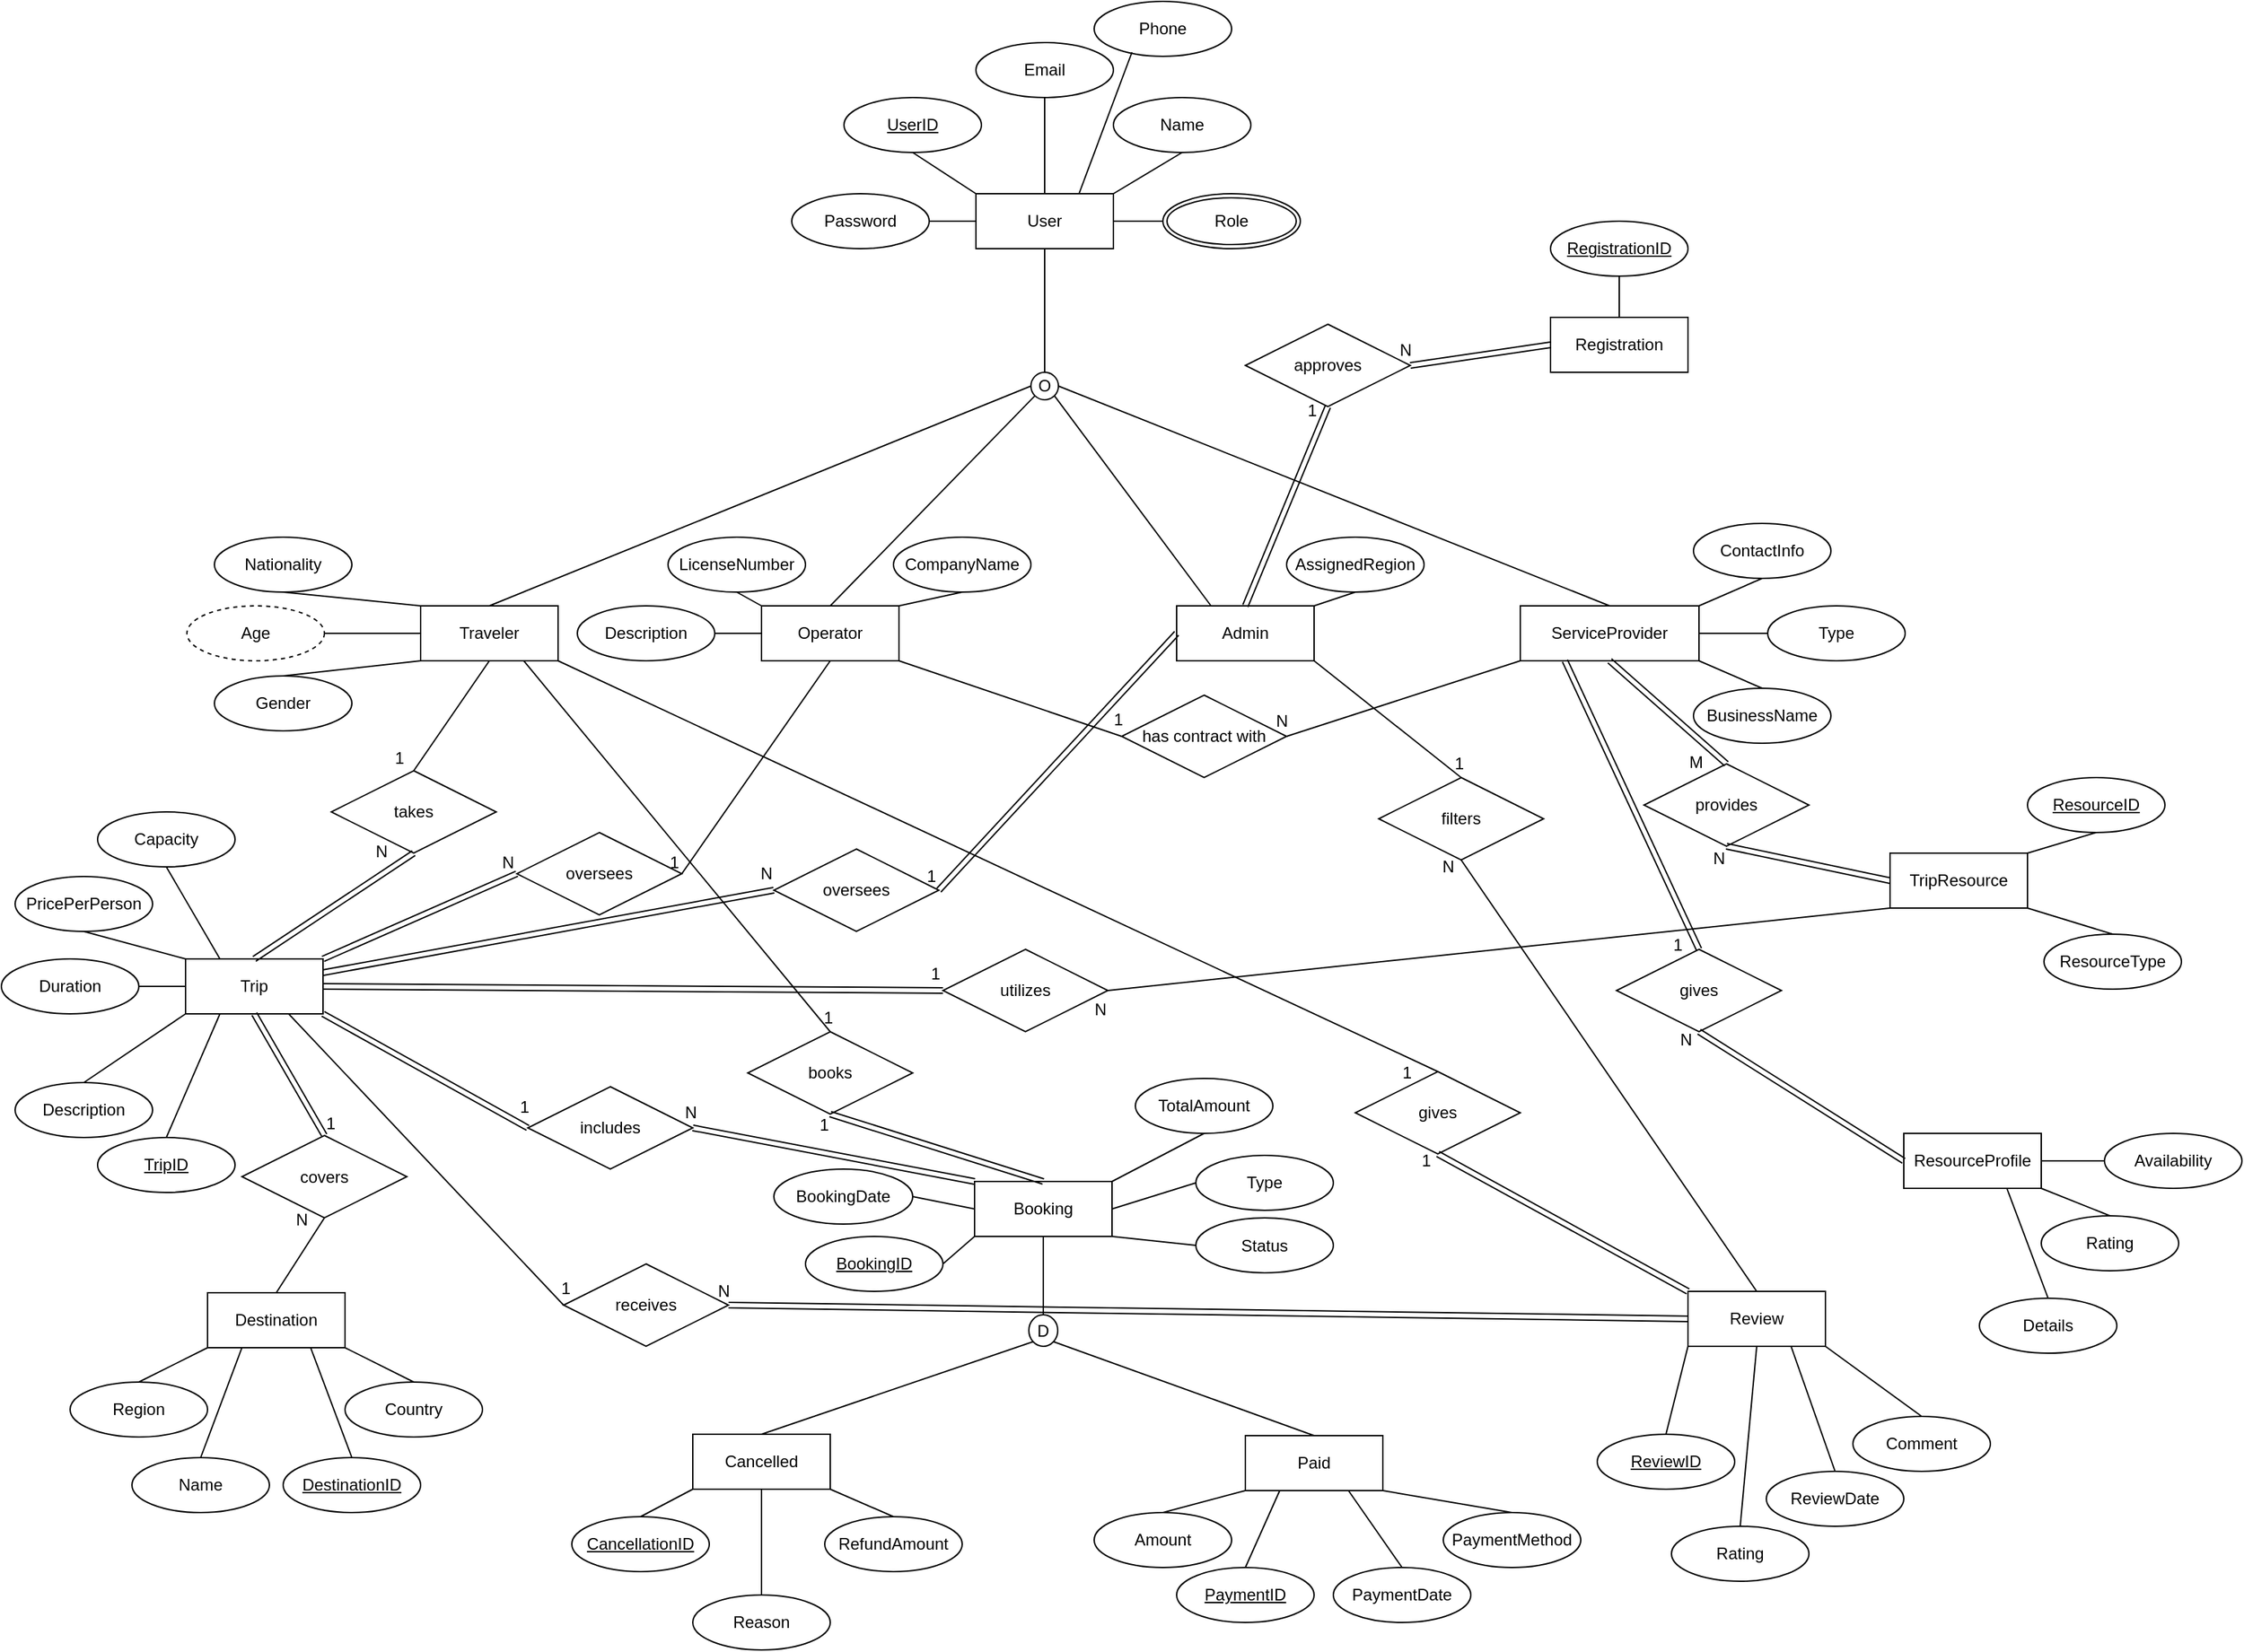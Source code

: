 <mxfile version="26.2.14">
  <diagram name="Page-1" id="PRJzh4tpTMb9JkEempDs">
    <mxGraphModel dx="2130" dy="1929" grid="1" gridSize="10" guides="1" tooltips="1" connect="1" arrows="1" fold="1" page="1" pageScale="1" pageWidth="827" pageHeight="1169" math="0" shadow="0">
      <root>
        <mxCell id="0" />
        <mxCell id="1" parent="0" />
        <mxCell id="48mbSu4fNR1BJDRWVZsh-1" value="User" style="whiteSpace=wrap;html=1;align=center;" parent="1" vertex="1">
          <mxGeometry x="414" y="-630" width="100" height="40" as="geometry" />
        </mxCell>
        <mxCell id="48mbSu4fNR1BJDRWVZsh-2" value="UserID" style="ellipse;whiteSpace=wrap;html=1;align=center;fontStyle=4;" parent="1" vertex="1">
          <mxGeometry x="318" y="-700" width="100" height="40" as="geometry" />
        </mxCell>
        <mxCell id="48mbSu4fNR1BJDRWVZsh-3" value="" style="endArrow=none;html=1;rounded=0;exitX=0;exitY=0;exitDx=0;exitDy=0;entryX=0.5;entryY=1;entryDx=0;entryDy=0;" parent="1" source="48mbSu4fNR1BJDRWVZsh-1" target="48mbSu4fNR1BJDRWVZsh-2" edge="1">
          <mxGeometry width="50" height="50" relative="1" as="geometry">
            <mxPoint x="464" y="-640" as="sourcePoint" />
            <mxPoint x="374" y="-660" as="targetPoint" />
          </mxGeometry>
        </mxCell>
        <mxCell id="48mbSu4fNR1BJDRWVZsh-4" value="Name" style="ellipse;whiteSpace=wrap;html=1;align=center;" parent="1" vertex="1">
          <mxGeometry x="514" y="-700" width="100" height="40" as="geometry" />
        </mxCell>
        <mxCell id="48mbSu4fNR1BJDRWVZsh-6" value="Password" style="ellipse;whiteSpace=wrap;html=1;align=center;" parent="1" vertex="1">
          <mxGeometry x="280" y="-630" width="100" height="40" as="geometry" />
        </mxCell>
        <mxCell id="48mbSu4fNR1BJDRWVZsh-7" value="Email" style="ellipse;whiteSpace=wrap;html=1;align=center;" parent="1" vertex="1">
          <mxGeometry x="414" y="-740" width="100" height="40" as="geometry" />
        </mxCell>
        <mxCell id="48mbSu4fNR1BJDRWVZsh-8" value="" style="endArrow=none;html=1;rounded=0;entryX=0;entryY=0.5;entryDx=0;entryDy=0;exitX=1;exitY=0.5;exitDx=0;exitDy=0;" parent="1" source="48mbSu4fNR1BJDRWVZsh-6" target="48mbSu4fNR1BJDRWVZsh-1" edge="1">
          <mxGeometry width="50" height="50" relative="1" as="geometry">
            <mxPoint x="478" y="-490" as="sourcePoint" />
            <mxPoint x="528" y="-540" as="targetPoint" />
          </mxGeometry>
        </mxCell>
        <mxCell id="48mbSu4fNR1BJDRWVZsh-9" value="" style="endArrow=none;html=1;rounded=0;entryX=1;entryY=0;entryDx=0;entryDy=0;exitX=0.5;exitY=1;exitDx=0;exitDy=0;" parent="1" source="48mbSu4fNR1BJDRWVZsh-4" target="48mbSu4fNR1BJDRWVZsh-1" edge="1">
          <mxGeometry width="50" height="50" relative="1" as="geometry">
            <mxPoint x="488" y="-510" as="sourcePoint" />
            <mxPoint x="538" y="-560" as="targetPoint" />
          </mxGeometry>
        </mxCell>
        <mxCell id="48mbSu4fNR1BJDRWVZsh-10" value="" style="endArrow=none;html=1;rounded=0;entryX=0.5;entryY=1;entryDx=0;entryDy=0;exitX=0.5;exitY=0;exitDx=0;exitDy=0;" parent="1" source="48mbSu4fNR1BJDRWVZsh-1" target="48mbSu4fNR1BJDRWVZsh-7" edge="1">
          <mxGeometry width="50" height="50" relative="1" as="geometry">
            <mxPoint x="438" y="-650" as="sourcePoint" />
            <mxPoint x="488" y="-700" as="targetPoint" />
          </mxGeometry>
        </mxCell>
        <mxCell id="48mbSu4fNR1BJDRWVZsh-11" value="Role" style="ellipse;shape=doubleEllipse;margin=3;whiteSpace=wrap;html=1;align=center;" parent="1" vertex="1">
          <mxGeometry x="550" y="-630" width="100" height="40" as="geometry" />
        </mxCell>
        <mxCell id="48mbSu4fNR1BJDRWVZsh-12" value="" style="endArrow=none;html=1;rounded=0;entryX=1;entryY=0.5;entryDx=0;entryDy=0;exitX=0;exitY=0.5;exitDx=0;exitDy=0;" parent="1" source="48mbSu4fNR1BJDRWVZsh-11" target="48mbSu4fNR1BJDRWVZsh-1" edge="1">
          <mxGeometry width="50" height="50" relative="1" as="geometry">
            <mxPoint x="658" y="-510" as="sourcePoint" />
            <mxPoint x="708" y="-560" as="targetPoint" />
          </mxGeometry>
        </mxCell>
        <mxCell id="48mbSu4fNR1BJDRWVZsh-13" value="Travel&lt;span style=&quot;background-color: transparent; color: light-dark(rgb(0, 0, 0), rgb(255, 255, 255));&quot;&gt;er&lt;/span&gt;" style="whiteSpace=wrap;html=1;align=center;" parent="1" vertex="1">
          <mxGeometry x="10" y="-330" width="100" height="40" as="geometry" />
        </mxCell>
        <mxCell id="48mbSu4fNR1BJDRWVZsh-18" value="" style="endArrow=none;html=1;rounded=0;entryX=0;entryY=0.5;entryDx=0;entryDy=0;exitX=1;exitY=0.5;exitDx=0;exitDy=0;" parent="1" source="48mbSu4fNR1BJDRWVZsh-22" target="48mbSu4fNR1BJDRWVZsh-13" edge="1">
          <mxGeometry width="50" height="50" relative="1" as="geometry">
            <mxPoint x="-50" y="-310" as="sourcePoint" />
            <mxPoint x="-50" y="-280" as="targetPoint" />
          </mxGeometry>
        </mxCell>
        <mxCell id="48mbSu4fNR1BJDRWVZsh-19" value="Gender" style="ellipse;whiteSpace=wrap;html=1;align=center;" parent="1" vertex="1">
          <mxGeometry x="-140" y="-279" width="100" height="40" as="geometry" />
        </mxCell>
        <mxCell id="48mbSu4fNR1BJDRWVZsh-20" value="" style="endArrow=none;html=1;rounded=0;entryX=0;entryY=1;entryDx=0;entryDy=0;exitX=0.5;exitY=0;exitDx=0;exitDy=0;" parent="1" source="48mbSu4fNR1BJDRWVZsh-19" target="48mbSu4fNR1BJDRWVZsh-13" edge="1">
          <mxGeometry width="50" height="50" relative="1" as="geometry">
            <mxPoint x="80" y="-180" as="sourcePoint" />
            <mxPoint x="130" y="-230" as="targetPoint" />
          </mxGeometry>
        </mxCell>
        <mxCell id="48mbSu4fNR1BJDRWVZsh-22" value="Age" style="ellipse;whiteSpace=wrap;html=1;align=center;dashed=1;" parent="1" vertex="1">
          <mxGeometry x="-160" y="-330" width="100" height="40" as="geometry" />
        </mxCell>
        <mxCell id="48mbSu4fNR1BJDRWVZsh-23" value="Nationality" style="ellipse;whiteSpace=wrap;html=1;align=center;" parent="1" vertex="1">
          <mxGeometry x="-140" y="-380" width="100" height="40" as="geometry" />
        </mxCell>
        <mxCell id="48mbSu4fNR1BJDRWVZsh-25" value="" style="endArrow=none;html=1;rounded=0;entryX=0;entryY=0;entryDx=0;entryDy=0;exitX=0.5;exitY=1;exitDx=0;exitDy=0;" parent="1" source="48mbSu4fNR1BJDRWVZsh-23" target="48mbSu4fNR1BJDRWVZsh-13" edge="1">
          <mxGeometry width="50" height="50" relative="1" as="geometry">
            <mxPoint x="120" y="-210" as="sourcePoint" />
            <mxPoint x="170" y="-260" as="targetPoint" />
          </mxGeometry>
        </mxCell>
        <mxCell id="48mbSu4fNR1BJDRWVZsh-29" value="Operator" style="whiteSpace=wrap;html=1;align=center;" parent="1" vertex="1">
          <mxGeometry x="258" y="-330" width="100" height="40" as="geometry" />
        </mxCell>
        <mxCell id="48mbSu4fNR1BJDRWVZsh-30" value="CompanyName" style="ellipse;whiteSpace=wrap;html=1;align=center;" parent="1" vertex="1">
          <mxGeometry x="354" y="-380" width="100" height="40" as="geometry" />
        </mxCell>
        <mxCell id="48mbSu4fNR1BJDRWVZsh-31" value="" style="endArrow=none;html=1;rounded=0;entryX=0.5;entryY=1;entryDx=0;entryDy=0;exitX=1;exitY=0;exitDx=0;exitDy=0;" parent="1" source="48mbSu4fNR1BJDRWVZsh-29" target="48mbSu4fNR1BJDRWVZsh-30" edge="1">
          <mxGeometry width="50" height="50" relative="1" as="geometry">
            <mxPoint x="358" y="-310" as="sourcePoint" />
            <mxPoint x="374" y="-260" as="targetPoint" />
          </mxGeometry>
        </mxCell>
        <mxCell id="48mbSu4fNR1BJDRWVZsh-32" value="LicenseNumber" style="ellipse;whiteSpace=wrap;html=1;align=center;" parent="1" vertex="1">
          <mxGeometry x="190" y="-380" width="100" height="40" as="geometry" />
        </mxCell>
        <mxCell id="48mbSu4fNR1BJDRWVZsh-33" value="" style="endArrow=none;html=1;rounded=0;entryX=0;entryY=0;entryDx=0;entryDy=0;exitX=0.5;exitY=1;exitDx=0;exitDy=0;" parent="1" source="48mbSu4fNR1BJDRWVZsh-32" target="48mbSu4fNR1BJDRWVZsh-29" edge="1">
          <mxGeometry width="50" height="50" relative="1" as="geometry">
            <mxPoint x="234" y="-210" as="sourcePoint" />
            <mxPoint x="284" y="-260" as="targetPoint" />
          </mxGeometry>
        </mxCell>
        <mxCell id="48mbSu4fNR1BJDRWVZsh-34" value="Description" style="ellipse;whiteSpace=wrap;html=1;align=center;" parent="1" vertex="1">
          <mxGeometry x="124" y="-330" width="100" height="40" as="geometry" />
        </mxCell>
        <mxCell id="48mbSu4fNR1BJDRWVZsh-35" value="" style="endArrow=none;html=1;rounded=0;entryX=0;entryY=0.5;entryDx=0;entryDy=0;exitX=1;exitY=0.5;exitDx=0;exitDy=0;" parent="1" source="48mbSu4fNR1BJDRWVZsh-34" target="48mbSu4fNR1BJDRWVZsh-29" edge="1">
          <mxGeometry width="50" height="50" relative="1" as="geometry">
            <mxPoint x="294" y="-190" as="sourcePoint" />
            <mxPoint x="344" y="-240" as="targetPoint" />
          </mxGeometry>
        </mxCell>
        <mxCell id="48mbSu4fNR1BJDRWVZsh-39" value="ServiceProvider" style="whiteSpace=wrap;html=1;align=center;" parent="1" vertex="1">
          <mxGeometry x="810" y="-330" width="130" height="40" as="geometry" />
        </mxCell>
        <mxCell id="48mbSu4fNR1BJDRWVZsh-42" value="Type" style="ellipse;whiteSpace=wrap;html=1;align=center;" parent="1" vertex="1">
          <mxGeometry x="990" y="-330" width="100" height="40" as="geometry" />
        </mxCell>
        <mxCell id="48mbSu4fNR1BJDRWVZsh-44" value="" style="endArrow=none;html=1;rounded=0;entryX=1;entryY=0.5;entryDx=0;entryDy=0;exitX=0;exitY=0.5;exitDx=0;exitDy=0;" parent="1" source="48mbSu4fNR1BJDRWVZsh-42" target="48mbSu4fNR1BJDRWVZsh-39" edge="1">
          <mxGeometry width="50" height="50" relative="1" as="geometry">
            <mxPoint x="790" y="-120" as="sourcePoint" />
            <mxPoint x="840" y="-170" as="targetPoint" />
          </mxGeometry>
        </mxCell>
        <mxCell id="48mbSu4fNR1BJDRWVZsh-45" value="ContactInfo" style="ellipse;whiteSpace=wrap;html=1;align=center;" parent="1" vertex="1">
          <mxGeometry x="936" y="-390" width="100" height="40" as="geometry" />
        </mxCell>
        <mxCell id="48mbSu4fNR1BJDRWVZsh-46" value="" style="endArrow=none;html=1;rounded=0;entryX=1;entryY=0;entryDx=0;entryDy=0;exitX=0.5;exitY=1;exitDx=0;exitDy=0;" parent="1" source="48mbSu4fNR1BJDRWVZsh-45" target="48mbSu4fNR1BJDRWVZsh-39" edge="1">
          <mxGeometry width="50" height="50" relative="1" as="geometry">
            <mxPoint x="760" y="-40" as="sourcePoint" />
            <mxPoint x="810" y="-90" as="targetPoint" />
          </mxGeometry>
        </mxCell>
        <mxCell id="48mbSu4fNR1BJDRWVZsh-47" value="BusinessName" style="ellipse;whiteSpace=wrap;html=1;align=center;" parent="1" vertex="1">
          <mxGeometry x="936" y="-270" width="100" height="40" as="geometry" />
        </mxCell>
        <mxCell id="48mbSu4fNR1BJDRWVZsh-49" value="" style="endArrow=none;html=1;rounded=0;entryX=0.5;entryY=0;entryDx=0;entryDy=0;exitX=1;exitY=1;exitDx=0;exitDy=0;" parent="1" source="48mbSu4fNR1BJDRWVZsh-39" target="48mbSu4fNR1BJDRWVZsh-47" edge="1">
          <mxGeometry width="50" height="50" relative="1" as="geometry">
            <mxPoint x="850" y="-80" as="sourcePoint" />
            <mxPoint x="900" y="-130" as="targetPoint" />
          </mxGeometry>
        </mxCell>
        <mxCell id="48mbSu4fNR1BJDRWVZsh-50" value="Admin" style="whiteSpace=wrap;html=1;align=center;" parent="1" vertex="1">
          <mxGeometry x="560" y="-330" width="100" height="40" as="geometry" />
        </mxCell>
        <mxCell id="48mbSu4fNR1BJDRWVZsh-51" value="AssignedRegion" style="ellipse;whiteSpace=wrap;html=1;align=center;" parent="1" vertex="1">
          <mxGeometry x="640" y="-380" width="100" height="40" as="geometry" />
        </mxCell>
        <mxCell id="48mbSu4fNR1BJDRWVZsh-53" value="" style="endArrow=none;html=1;rounded=0;entryX=0.5;entryY=1;entryDx=0;entryDy=0;exitX=1;exitY=0;exitDx=0;exitDy=0;" parent="1" source="48mbSu4fNR1BJDRWVZsh-50" target="48mbSu4fNR1BJDRWVZsh-51" edge="1">
          <mxGeometry width="50" height="50" relative="1" as="geometry">
            <mxPoint x="665" y="-300" as="sourcePoint" />
            <mxPoint x="715" y="-350" as="targetPoint" />
          </mxGeometry>
        </mxCell>
        <mxCell id="48mbSu4fNR1BJDRWVZsh-55" value="Trip" style="whiteSpace=wrap;html=1;align=center;" parent="1" vertex="1">
          <mxGeometry x="-161" y="-73" width="100" height="40" as="geometry" />
        </mxCell>
        <mxCell id="48mbSu4fNR1BJDRWVZsh-56" value="TripID" style="ellipse;whiteSpace=wrap;html=1;align=center;fontStyle=4;" parent="1" vertex="1">
          <mxGeometry x="-225" y="57" width="100" height="40" as="geometry" />
        </mxCell>
        <mxCell id="48mbSu4fNR1BJDRWVZsh-57" value="" style="endArrow=none;html=1;rounded=0;entryX=0.5;entryY=0;entryDx=0;entryDy=0;exitX=0.25;exitY=1;exitDx=0;exitDy=0;" parent="1" source="48mbSu4fNR1BJDRWVZsh-55" target="48mbSu4fNR1BJDRWVZsh-56" edge="1">
          <mxGeometry width="50" height="50" relative="1" as="geometry">
            <mxPoint x="-275" y="-43" as="sourcePoint" />
            <mxPoint x="-225" y="-93" as="targetPoint" />
          </mxGeometry>
        </mxCell>
        <mxCell id="48mbSu4fNR1BJDRWVZsh-58" value="Duration" style="ellipse;whiteSpace=wrap;html=1;align=center;" parent="1" vertex="1">
          <mxGeometry x="-295" y="-73" width="100" height="40" as="geometry" />
        </mxCell>
        <mxCell id="48mbSu4fNR1BJDRWVZsh-59" value="" style="endArrow=none;html=1;rounded=0;entryX=0;entryY=0.5;entryDx=0;entryDy=0;exitX=1;exitY=0.5;exitDx=0;exitDy=0;" parent="1" source="48mbSu4fNR1BJDRWVZsh-58" target="48mbSu4fNR1BJDRWVZsh-55" edge="1">
          <mxGeometry width="50" height="50" relative="1" as="geometry">
            <mxPoint x="-225" y="77" as="sourcePoint" />
            <mxPoint x="-175" y="27" as="targetPoint" />
          </mxGeometry>
        </mxCell>
        <mxCell id="48mbSu4fNR1BJDRWVZsh-60" value="Description" style="ellipse;whiteSpace=wrap;html=1;align=center;" parent="1" vertex="1">
          <mxGeometry x="-285" y="17" width="100" height="40" as="geometry" />
        </mxCell>
        <mxCell id="48mbSu4fNR1BJDRWVZsh-61" value="" style="endArrow=none;html=1;rounded=0;entryX=0;entryY=1;entryDx=0;entryDy=0;exitX=0.5;exitY=0;exitDx=0;exitDy=0;" parent="1" source="48mbSu4fNR1BJDRWVZsh-60" target="48mbSu4fNR1BJDRWVZsh-55" edge="1">
          <mxGeometry width="50" height="50" relative="1" as="geometry">
            <mxPoint x="-85" y="57" as="sourcePoint" />
            <mxPoint x="-35" y="7" as="targetPoint" />
          </mxGeometry>
        </mxCell>
        <mxCell id="48mbSu4fNR1BJDRWVZsh-62" value="PricePerPerson" style="ellipse;whiteSpace=wrap;html=1;align=center;" parent="1" vertex="1">
          <mxGeometry x="-285" y="-133" width="100" height="40" as="geometry" />
        </mxCell>
        <mxCell id="48mbSu4fNR1BJDRWVZsh-63" value="" style="endArrow=none;html=1;rounded=0;entryX=0.5;entryY=1;entryDx=0;entryDy=0;exitX=0;exitY=0;exitDx=0;exitDy=0;" parent="1" source="48mbSu4fNR1BJDRWVZsh-55" target="48mbSu4fNR1BJDRWVZsh-62" edge="1">
          <mxGeometry width="50" height="50" relative="1" as="geometry">
            <mxPoint x="-85" y="107" as="sourcePoint" />
            <mxPoint x="-35" y="57" as="targetPoint" />
          </mxGeometry>
        </mxCell>
        <mxCell id="48mbSu4fNR1BJDRWVZsh-64" value="Capacity" style="ellipse;whiteSpace=wrap;html=1;align=center;" parent="1" vertex="1">
          <mxGeometry x="-225" y="-180" width="100" height="40" as="geometry" />
        </mxCell>
        <mxCell id="48mbSu4fNR1BJDRWVZsh-65" value="" style="endArrow=none;html=1;rounded=0;entryX=0.25;entryY=0;entryDx=0;entryDy=0;exitX=0.5;exitY=1;exitDx=0;exitDy=0;" parent="1" source="48mbSu4fNR1BJDRWVZsh-64" target="48mbSu4fNR1BJDRWVZsh-55" edge="1">
          <mxGeometry width="50" height="50" relative="1" as="geometry">
            <mxPoint x="-155" y="147" as="sourcePoint" />
            <mxPoint x="-105" y="97" as="targetPoint" />
          </mxGeometry>
        </mxCell>
        <mxCell id="48mbSu4fNR1BJDRWVZsh-80" value="Destination" style="whiteSpace=wrap;html=1;align=center;" parent="1" vertex="1">
          <mxGeometry x="-145" y="170" width="100" height="40" as="geometry" />
        </mxCell>
        <mxCell id="48mbSu4fNR1BJDRWVZsh-81" value="DestinationID" style="ellipse;whiteSpace=wrap;html=1;align=center;fontStyle=4;" parent="1" vertex="1">
          <mxGeometry x="-90" y="290" width="100" height="40" as="geometry" />
        </mxCell>
        <mxCell id="48mbSu4fNR1BJDRWVZsh-82" value="Country" style="ellipse;whiteSpace=wrap;html=1;align=center;" parent="1" vertex="1">
          <mxGeometry x="-45" y="235" width="100" height="40" as="geometry" />
        </mxCell>
        <mxCell id="48mbSu4fNR1BJDRWVZsh-83" value="Name" style="ellipse;whiteSpace=wrap;html=1;align=center;" parent="1" vertex="1">
          <mxGeometry x="-200" y="290" width="100" height="40" as="geometry" />
        </mxCell>
        <mxCell id="48mbSu4fNR1BJDRWVZsh-84" value="Region" style="ellipse;whiteSpace=wrap;html=1;align=center;" parent="1" vertex="1">
          <mxGeometry x="-245" y="235" width="100" height="40" as="geometry" />
        </mxCell>
        <mxCell id="48mbSu4fNR1BJDRWVZsh-85" value="" style="endArrow=none;html=1;rounded=0;entryX=0.25;entryY=1;entryDx=0;entryDy=0;exitX=0.5;exitY=0;exitDx=0;exitDy=0;" parent="1" source="48mbSu4fNR1BJDRWVZsh-83" target="48mbSu4fNR1BJDRWVZsh-80" edge="1">
          <mxGeometry width="50" height="50" relative="1" as="geometry">
            <mxPoint x="-110" y="290" as="sourcePoint" />
            <mxPoint x="-185" y="175" as="targetPoint" />
          </mxGeometry>
        </mxCell>
        <mxCell id="48mbSu4fNR1BJDRWVZsh-86" value="" style="endArrow=none;html=1;rounded=0;entryX=0.75;entryY=1;entryDx=0;entryDy=0;exitX=0.5;exitY=0;exitDx=0;exitDy=0;" parent="1" source="48mbSu4fNR1BJDRWVZsh-81" target="48mbSu4fNR1BJDRWVZsh-80" edge="1">
          <mxGeometry width="50" height="50" relative="1" as="geometry">
            <mxPoint x="-30" y="410" as="sourcePoint" />
            <mxPoint x="-55" y="55" as="targetPoint" />
          </mxGeometry>
        </mxCell>
        <mxCell id="48mbSu4fNR1BJDRWVZsh-87" value="" style="endArrow=none;html=1;rounded=0;entryX=0;entryY=1;entryDx=0;entryDy=0;exitX=0.5;exitY=0;exitDx=0;exitDy=0;" parent="1" source="48mbSu4fNR1BJDRWVZsh-84" target="48mbSu4fNR1BJDRWVZsh-80" edge="1">
          <mxGeometry width="50" height="50" relative="1" as="geometry">
            <mxPoint x="-165" y="335" as="sourcePoint" />
            <mxPoint x="-115" y="285" as="targetPoint" />
          </mxGeometry>
        </mxCell>
        <mxCell id="48mbSu4fNR1BJDRWVZsh-88" value="" style="endArrow=none;html=1;rounded=0;entryX=1;entryY=1;entryDx=0;entryDy=0;exitX=0.5;exitY=0;exitDx=0;exitDy=0;" parent="1" source="48mbSu4fNR1BJDRWVZsh-82" target="48mbSu4fNR1BJDRWVZsh-80" edge="1">
          <mxGeometry width="50" height="50" relative="1" as="geometry">
            <mxPoint x="-95" y="345" as="sourcePoint" />
            <mxPoint x="-45" y="295" as="targetPoint" />
          </mxGeometry>
        </mxCell>
        <mxCell id="48mbSu4fNR1BJDRWVZsh-100" value="Booking" style="whiteSpace=wrap;html=1;align=center;" parent="1" vertex="1">
          <mxGeometry x="413" y="89" width="100" height="40" as="geometry" />
        </mxCell>
        <mxCell id="48mbSu4fNR1BJDRWVZsh-101" value="BookingID" style="ellipse;whiteSpace=wrap;html=1;align=center;fontStyle=4;" parent="1" vertex="1">
          <mxGeometry x="290" y="129" width="100" height="40" as="geometry" />
        </mxCell>
        <mxCell id="48mbSu4fNR1BJDRWVZsh-104" value="BookingDate" style="ellipse;whiteSpace=wrap;html=1;align=center;" parent="1" vertex="1">
          <mxGeometry x="267" y="80" width="101" height="40" as="geometry" />
        </mxCell>
        <mxCell id="48mbSu4fNR1BJDRWVZsh-105" value="TotalAmount" style="ellipse;whiteSpace=wrap;html=1;align=center;" parent="1" vertex="1">
          <mxGeometry x="530" y="14" width="100" height="40" as="geometry" />
        </mxCell>
        <mxCell id="48mbSu4fNR1BJDRWVZsh-106" value="Status" style="ellipse;whiteSpace=wrap;html=1;align=center;" parent="1" vertex="1">
          <mxGeometry x="574" y="115.5" width="100" height="40" as="geometry" />
        </mxCell>
        <mxCell id="48mbSu4fNR1BJDRWVZsh-107" value="" style="endArrow=none;html=1;rounded=0;exitX=0;exitY=1;exitDx=0;exitDy=0;entryX=1;entryY=0.5;entryDx=0;entryDy=0;" parent="1" source="48mbSu4fNR1BJDRWVZsh-100" target="48mbSu4fNR1BJDRWVZsh-101" edge="1">
          <mxGeometry width="50" height="50" relative="1" as="geometry">
            <mxPoint x="589" y="59" as="sourcePoint" />
            <mxPoint x="639" y="9" as="targetPoint" />
          </mxGeometry>
        </mxCell>
        <mxCell id="48mbSu4fNR1BJDRWVZsh-109" value="" style="endArrow=none;html=1;rounded=0;entryX=1;entryY=0.5;entryDx=0;entryDy=0;exitX=0;exitY=0.5;exitDx=0;exitDy=0;" parent="1" source="XrSpKoa4lkCXWR-hULQA-1" target="48mbSu4fNR1BJDRWVZsh-100" edge="1">
          <mxGeometry width="50" height="50" relative="1" as="geometry">
            <mxPoint x="349" y="149" as="sourcePoint" />
            <mxPoint x="479" y="139" as="targetPoint" />
          </mxGeometry>
        </mxCell>
        <mxCell id="48mbSu4fNR1BJDRWVZsh-110" value="" style="endArrow=none;html=1;rounded=0;exitX=0;exitY=0.5;exitDx=0;exitDy=0;entryX=1;entryY=0.5;entryDx=0;entryDy=0;" parent="1" source="48mbSu4fNR1BJDRWVZsh-100" target="48mbSu4fNR1BJDRWVZsh-104" edge="1">
          <mxGeometry width="50" height="50" relative="1" as="geometry">
            <mxPoint x="419" y="-1" as="sourcePoint" />
            <mxPoint x="469" y="-51" as="targetPoint" />
          </mxGeometry>
        </mxCell>
        <mxCell id="48mbSu4fNR1BJDRWVZsh-111" value="" style="endArrow=none;html=1;rounded=0;entryX=1;entryY=1;entryDx=0;entryDy=0;exitX=0;exitY=0.5;exitDx=0;exitDy=0;" parent="1" source="48mbSu4fNR1BJDRWVZsh-106" target="48mbSu4fNR1BJDRWVZsh-100" edge="1">
          <mxGeometry width="50" height="50" relative="1" as="geometry">
            <mxPoint x="539" y="199" as="sourcePoint" />
            <mxPoint x="589" y="149" as="targetPoint" />
          </mxGeometry>
        </mxCell>
        <mxCell id="48mbSu4fNR1BJDRWVZsh-112" value="" style="endArrow=none;html=1;rounded=0;exitX=0.5;exitY=1;exitDx=0;exitDy=0;entryX=1;entryY=0;entryDx=0;entryDy=0;" parent="1" source="48mbSu4fNR1BJDRWVZsh-105" target="48mbSu4fNR1BJDRWVZsh-100" edge="1">
          <mxGeometry width="50" height="50" relative="1" as="geometry">
            <mxPoint x="539" y="69" as="sourcePoint" />
            <mxPoint x="589" y="19" as="targetPoint" />
          </mxGeometry>
        </mxCell>
        <mxCell id="48mbSu4fNR1BJDRWVZsh-113" value="Paid" style="whiteSpace=wrap;html=1;align=center;" parent="1" vertex="1">
          <mxGeometry x="610" y="274" width="100" height="40" as="geometry" />
        </mxCell>
        <mxCell id="48mbSu4fNR1BJDRWVZsh-114" value="PaymentID" style="ellipse;whiteSpace=wrap;html=1;align=center;fontStyle=4;" parent="1" vertex="1">
          <mxGeometry x="560" y="370" width="100" height="40" as="geometry" />
        </mxCell>
        <mxCell id="48mbSu4fNR1BJDRWVZsh-116" value="" style="endArrow=none;html=1;rounded=0;exitX=0.25;exitY=1;exitDx=0;exitDy=0;entryX=0.5;entryY=0;entryDx=0;entryDy=0;" parent="1" source="48mbSu4fNR1BJDRWVZsh-113" target="48mbSu4fNR1BJDRWVZsh-114" edge="1">
          <mxGeometry width="50" height="50" relative="1" as="geometry">
            <mxPoint x="670" y="234" as="sourcePoint" />
            <mxPoint x="720" y="184" as="targetPoint" />
          </mxGeometry>
        </mxCell>
        <mxCell id="48mbSu4fNR1BJDRWVZsh-120" value="PaymentDate" style="ellipse;whiteSpace=wrap;html=1;align=center;" parent="1" vertex="1">
          <mxGeometry x="674" y="370" width="100" height="40" as="geometry" />
        </mxCell>
        <mxCell id="48mbSu4fNR1BJDRWVZsh-121" value="Amount" style="ellipse;whiteSpace=wrap;html=1;align=center;" parent="1" vertex="1">
          <mxGeometry x="500" y="330" width="100" height="40" as="geometry" />
        </mxCell>
        <mxCell id="48mbSu4fNR1BJDRWVZsh-123" value="" style="endArrow=none;html=1;rounded=0;entryX=0;entryY=1;entryDx=0;entryDy=0;exitX=0.5;exitY=0;exitDx=0;exitDy=0;" parent="1" source="48mbSu4fNR1BJDRWVZsh-121" target="48mbSu4fNR1BJDRWVZsh-113" edge="1">
          <mxGeometry width="50" height="50" relative="1" as="geometry">
            <mxPoint x="820" y="434" as="sourcePoint" />
            <mxPoint x="870" y="384" as="targetPoint" />
          </mxGeometry>
        </mxCell>
        <mxCell id="48mbSu4fNR1BJDRWVZsh-125" value="PaymentMethod" style="ellipse;whiteSpace=wrap;html=1;align=center;" parent="1" vertex="1">
          <mxGeometry x="754" y="330" width="100" height="40" as="geometry" />
        </mxCell>
        <mxCell id="48mbSu4fNR1BJDRWVZsh-126" value="" style="endArrow=none;html=1;rounded=0;entryX=0.5;entryY=0;entryDx=0;entryDy=0;exitX=1;exitY=1;exitDx=0;exitDy=0;" parent="1" source="48mbSu4fNR1BJDRWVZsh-113" target="48mbSu4fNR1BJDRWVZsh-125" edge="1">
          <mxGeometry width="50" height="50" relative="1" as="geometry">
            <mxPoint x="690" y="274" as="sourcePoint" />
            <mxPoint x="740" y="224" as="targetPoint" />
          </mxGeometry>
        </mxCell>
        <mxCell id="48mbSu4fNR1BJDRWVZsh-127" value="" style="endArrow=none;html=1;rounded=0;entryX=0.5;entryY=0;entryDx=0;entryDy=0;exitX=0.75;exitY=1;exitDx=0;exitDy=0;" parent="1" source="48mbSu4fNR1BJDRWVZsh-113" target="48mbSu4fNR1BJDRWVZsh-120" edge="1">
          <mxGeometry width="50" height="50" relative="1" as="geometry">
            <mxPoint x="630" y="284" as="sourcePoint" />
            <mxPoint x="680" y="234" as="targetPoint" />
          </mxGeometry>
        </mxCell>
        <mxCell id="48mbSu4fNR1BJDRWVZsh-128" value="Review" style="whiteSpace=wrap;html=1;align=center;" parent="1" vertex="1">
          <mxGeometry x="932" y="169" width="100" height="40" as="geometry" />
        </mxCell>
        <mxCell id="48mbSu4fNR1BJDRWVZsh-129" value="ReviewID" style="ellipse;whiteSpace=wrap;html=1;align=center;fontStyle=4;" parent="1" vertex="1">
          <mxGeometry x="866" y="273" width="100" height="40" as="geometry" />
        </mxCell>
        <mxCell id="48mbSu4fNR1BJDRWVZsh-130" value="" style="endArrow=none;html=1;rounded=0;exitX=0;exitY=1;exitDx=0;exitDy=0;entryX=0.5;entryY=0;entryDx=0;entryDy=0;" parent="1" source="48mbSu4fNR1BJDRWVZsh-128" target="48mbSu4fNR1BJDRWVZsh-129" edge="1">
          <mxGeometry width="50" height="50" relative="1" as="geometry">
            <mxPoint x="1012" y="129" as="sourcePoint" />
            <mxPoint x="1062" y="79" as="targetPoint" />
          </mxGeometry>
        </mxCell>
        <mxCell id="48mbSu4fNR1BJDRWVZsh-135" value="Rating" style="ellipse;whiteSpace=wrap;html=1;align=center;" parent="1" vertex="1">
          <mxGeometry x="920" y="340" width="100" height="40" as="geometry" />
        </mxCell>
        <mxCell id="48mbSu4fNR1BJDRWVZsh-136" value="" style="endArrow=none;html=1;rounded=0;exitX=0.5;exitY=1;exitDx=0;exitDy=0;entryX=0.5;entryY=0;entryDx=0;entryDy=0;" parent="1" source="48mbSu4fNR1BJDRWVZsh-128" target="48mbSu4fNR1BJDRWVZsh-135" edge="1">
          <mxGeometry width="50" height="50" relative="1" as="geometry">
            <mxPoint x="1082" y="129" as="sourcePoint" />
            <mxPoint x="1132" y="79" as="targetPoint" />
            <Array as="points" />
          </mxGeometry>
        </mxCell>
        <mxCell id="48mbSu4fNR1BJDRWVZsh-137" value="Comment" style="ellipse;whiteSpace=wrap;html=1;align=center;" parent="1" vertex="1">
          <mxGeometry x="1052" y="260" width="100" height="40" as="geometry" />
        </mxCell>
        <mxCell id="48mbSu4fNR1BJDRWVZsh-138" value="" style="endArrow=none;html=1;rounded=0;exitX=0.5;exitY=0;exitDx=0;exitDy=0;entryX=1;entryY=1;entryDx=0;entryDy=0;" parent="1" source="48mbSu4fNR1BJDRWVZsh-137" target="48mbSu4fNR1BJDRWVZsh-128" edge="1">
          <mxGeometry width="50" height="50" relative="1" as="geometry">
            <mxPoint x="1152" y="169" as="sourcePoint" />
            <mxPoint x="967" y="219" as="targetPoint" />
          </mxGeometry>
        </mxCell>
        <mxCell id="48mbSu4fNR1BJDRWVZsh-139" value="ReviewDate" style="ellipse;whiteSpace=wrap;html=1;align=center;" parent="1" vertex="1">
          <mxGeometry x="989" y="300" width="100" height="40" as="geometry" />
        </mxCell>
        <mxCell id="48mbSu4fNR1BJDRWVZsh-140" value="" style="endArrow=none;html=1;rounded=0;exitX=0.5;exitY=0;exitDx=0;exitDy=0;entryX=0.75;entryY=1;entryDx=0;entryDy=0;" parent="1" source="48mbSu4fNR1BJDRWVZsh-139" target="48mbSu4fNR1BJDRWVZsh-128" edge="1">
          <mxGeometry width="50" height="50" relative="1" as="geometry">
            <mxPoint x="1182" y="199" as="sourcePoint" />
            <mxPoint x="1232" y="149" as="targetPoint" />
          </mxGeometry>
        </mxCell>
        <mxCell id="48mbSu4fNR1BJDRWVZsh-141" value="TripResource" style="whiteSpace=wrap;html=1;align=center;" parent="1" vertex="1">
          <mxGeometry x="1079" y="-150" width="100" height="40" as="geometry" />
        </mxCell>
        <mxCell id="48mbSu4fNR1BJDRWVZsh-142" value="ResourceID" style="ellipse;whiteSpace=wrap;html=1;align=center;fontStyle=4;" parent="1" vertex="1">
          <mxGeometry x="1179" y="-205" width="100" height="40" as="geometry" />
        </mxCell>
        <mxCell id="48mbSu4fNR1BJDRWVZsh-146" value="" style="endArrow=none;html=1;rounded=0;exitX=1;exitY=0;exitDx=0;exitDy=0;entryX=0.5;entryY=1;entryDx=0;entryDy=0;" parent="1" source="48mbSu4fNR1BJDRWVZsh-141" target="48mbSu4fNR1BJDRWVZsh-142" edge="1">
          <mxGeometry width="50" height="50" relative="1" as="geometry">
            <mxPoint x="1109" y="-170" as="sourcePoint" />
            <mxPoint x="1159" y="-220" as="targetPoint" />
          </mxGeometry>
        </mxCell>
        <mxCell id="48mbSu4fNR1BJDRWVZsh-149" value="ResourceType" style="ellipse;whiteSpace=wrap;html=1;align=center;" parent="1" vertex="1">
          <mxGeometry x="1191" y="-91" width="100" height="40" as="geometry" />
        </mxCell>
        <mxCell id="48mbSu4fNR1BJDRWVZsh-151" value="" style="endArrow=none;html=1;rounded=0;exitX=1;exitY=1;exitDx=0;exitDy=0;entryX=0.5;entryY=0;entryDx=0;entryDy=0;" parent="1" source="48mbSu4fNR1BJDRWVZsh-141" target="48mbSu4fNR1BJDRWVZsh-149" edge="1">
          <mxGeometry width="50" height="50" relative="1" as="geometry">
            <mxPoint x="1121" y="-140" as="sourcePoint" />
            <mxPoint x="1306" y="-150" as="targetPoint" />
          </mxGeometry>
        </mxCell>
        <mxCell id="48mbSu4fNR1BJDRWVZsh-153" value="ResourceProfile" style="whiteSpace=wrap;html=1;align=center;" parent="1" vertex="1">
          <mxGeometry x="1089" y="54" width="100" height="40" as="geometry" />
        </mxCell>
        <mxCell id="48mbSu4fNR1BJDRWVZsh-154" value="Details" style="ellipse;whiteSpace=wrap;html=1;align=center;" parent="1" vertex="1">
          <mxGeometry x="1144" y="174" width="100" height="40" as="geometry" />
        </mxCell>
        <mxCell id="48mbSu4fNR1BJDRWVZsh-155" value="Availability" style="ellipse;whiteSpace=wrap;html=1;align=center;" parent="1" vertex="1">
          <mxGeometry x="1235" y="54" width="100" height="40" as="geometry" />
        </mxCell>
        <mxCell id="48mbSu4fNR1BJDRWVZsh-156" value="Rating" style="ellipse;whiteSpace=wrap;html=1;align=center;" parent="1" vertex="1">
          <mxGeometry x="1189" y="114" width="100" height="40" as="geometry" />
        </mxCell>
        <mxCell id="48mbSu4fNR1BJDRWVZsh-159" value="" style="endArrow=none;html=1;rounded=0;entryX=0.75;entryY=1;entryDx=0;entryDy=0;exitX=0.5;exitY=0;exitDx=0;exitDy=0;" parent="1" source="48mbSu4fNR1BJDRWVZsh-154" target="48mbSu4fNR1BJDRWVZsh-153" edge="1">
          <mxGeometry width="50" height="50" relative="1" as="geometry">
            <mxPoint x="989" y="104" as="sourcePoint" />
            <mxPoint x="1039" y="54" as="targetPoint" />
          </mxGeometry>
        </mxCell>
        <mxCell id="48mbSu4fNR1BJDRWVZsh-162" value="" style="endArrow=none;html=1;rounded=0;entryX=1;entryY=0.5;entryDx=0;entryDy=0;exitX=0;exitY=0.5;exitDx=0;exitDy=0;" parent="1" source="48mbSu4fNR1BJDRWVZsh-155" target="48mbSu4fNR1BJDRWVZsh-153" edge="1">
          <mxGeometry width="50" height="50" relative="1" as="geometry">
            <mxPoint x="1029" y="134" as="sourcePoint" />
            <mxPoint x="1079" y="84" as="targetPoint" />
          </mxGeometry>
        </mxCell>
        <mxCell id="48mbSu4fNR1BJDRWVZsh-163" value="" style="endArrow=none;html=1;rounded=0;entryX=0.5;entryY=0;entryDx=0;entryDy=0;exitX=1;exitY=1;exitDx=0;exitDy=0;" parent="1" source="48mbSu4fNR1BJDRWVZsh-153" target="48mbSu4fNR1BJDRWVZsh-156" edge="1">
          <mxGeometry width="50" height="50" relative="1" as="geometry">
            <mxPoint x="1149" y="194" as="sourcePoint" />
            <mxPoint x="1199" y="144" as="targetPoint" />
          </mxGeometry>
        </mxCell>
        <mxCell id="woXMlEgJ_TZ1eh59vTZS-1" value="" style="ellipse;whiteSpace=wrap;html=1;aspect=fixed;" parent="1" vertex="1">
          <mxGeometry x="454" y="-500" width="20" height="20" as="geometry" />
        </mxCell>
        <mxCell id="woXMlEgJ_TZ1eh59vTZS-3" value="Phone" style="ellipse;whiteSpace=wrap;html=1;align=center;" parent="1" vertex="1">
          <mxGeometry x="500" y="-770" width="100" height="40" as="geometry" />
        </mxCell>
        <mxCell id="woXMlEgJ_TZ1eh59vTZS-4" value="" style="endArrow=none;html=1;rounded=0;entryX=0.275;entryY=0.925;entryDx=0;entryDy=0;exitX=0.75;exitY=0;exitDx=0;exitDy=0;entryPerimeter=0;" parent="1" source="48mbSu4fNR1BJDRWVZsh-1" target="woXMlEgJ_TZ1eh59vTZS-3" edge="1">
          <mxGeometry width="50" height="50" relative="1" as="geometry">
            <mxPoint x="170" y="-410" as="sourcePoint" />
            <mxPoint x="220" y="-460" as="targetPoint" />
          </mxGeometry>
        </mxCell>
        <mxCell id="woXMlEgJ_TZ1eh59vTZS-7" value="" style="endArrow=none;html=1;rounded=0;entryX=0.5;entryY=1;entryDx=0;entryDy=0;exitX=0.5;exitY=0;exitDx=0;exitDy=0;" parent="1" source="woXMlEgJ_TZ1eh59vTZS-1" target="48mbSu4fNR1BJDRWVZsh-1" edge="1">
          <mxGeometry width="50" height="50" relative="1" as="geometry">
            <mxPoint x="464" y="-505" as="sourcePoint" />
            <mxPoint x="260" y="-490" as="targetPoint" />
          </mxGeometry>
        </mxCell>
        <mxCell id="woXMlEgJ_TZ1eh59vTZS-11" value="" style="endArrow=none;html=1;rounded=0;entryX=0;entryY=0.5;entryDx=0;entryDy=0;exitX=0.5;exitY=0;exitDx=0;exitDy=0;" parent="1" source="48mbSu4fNR1BJDRWVZsh-13" target="woXMlEgJ_TZ1eh59vTZS-1" edge="1">
          <mxGeometry width="50" height="50" relative="1" as="geometry">
            <mxPoint x="280" y="-440" as="sourcePoint" />
            <mxPoint x="330" y="-490" as="targetPoint" />
          </mxGeometry>
        </mxCell>
        <mxCell id="woXMlEgJ_TZ1eh59vTZS-12" value="" style="endArrow=none;html=1;rounded=0;entryX=0;entryY=1;entryDx=0;entryDy=0;exitX=0.5;exitY=0;exitDx=0;exitDy=0;" parent="1" source="48mbSu4fNR1BJDRWVZsh-29" target="woXMlEgJ_TZ1eh59vTZS-1" edge="1">
          <mxGeometry width="50" height="50" relative="1" as="geometry">
            <mxPoint x="250" y="-420" as="sourcePoint" />
            <mxPoint x="300" y="-470" as="targetPoint" />
          </mxGeometry>
        </mxCell>
        <mxCell id="woXMlEgJ_TZ1eh59vTZS-13" value="" style="endArrow=none;html=1;rounded=0;entryX=1;entryY=1;entryDx=0;entryDy=0;exitX=0.25;exitY=0;exitDx=0;exitDy=0;" parent="1" source="48mbSu4fNR1BJDRWVZsh-50" target="woXMlEgJ_TZ1eh59vTZS-1" edge="1">
          <mxGeometry width="50" height="50" relative="1" as="geometry">
            <mxPoint x="530" y="-160" as="sourcePoint" />
            <mxPoint x="580" y="-210" as="targetPoint" />
          </mxGeometry>
        </mxCell>
        <mxCell id="woXMlEgJ_TZ1eh59vTZS-14" value="" style="endArrow=none;html=1;rounded=0;exitX=1;exitY=0.5;exitDx=0;exitDy=0;entryX=0.5;entryY=0;entryDx=0;entryDy=0;" parent="1" source="woXMlEgJ_TZ1eh59vTZS-1" target="48mbSu4fNR1BJDRWVZsh-39" edge="1">
          <mxGeometry width="50" height="50" relative="1" as="geometry">
            <mxPoint x="650" y="-460" as="sourcePoint" />
            <mxPoint x="700" y="-510" as="targetPoint" />
          </mxGeometry>
        </mxCell>
        <mxCell id="woXMlEgJ_TZ1eh59vTZS-15" value="O" style="text;html=1;align=center;verticalAlign=middle;whiteSpace=wrap;rounded=0;" parent="1" vertex="1">
          <mxGeometry x="434" y="-505" width="60" height="30" as="geometry" />
        </mxCell>
        <mxCell id="woXMlEgJ_TZ1eh59vTZS-18" value="Cancelled" style="whiteSpace=wrap;html=1;align=center;" parent="1" vertex="1">
          <mxGeometry x="208" y="273" width="100" height="40" as="geometry" />
        </mxCell>
        <mxCell id="woXMlEgJ_TZ1eh59vTZS-19" value="Reason" style="ellipse;whiteSpace=wrap;html=1;align=center;" parent="1" vertex="1">
          <mxGeometry x="208" y="390" width="100" height="40" as="geometry" />
        </mxCell>
        <mxCell id="woXMlEgJ_TZ1eh59vTZS-20" value="CancellationID" style="ellipse;whiteSpace=wrap;html=1;align=center;fontStyle=4;" parent="1" vertex="1">
          <mxGeometry x="120" y="333" width="100" height="40" as="geometry" />
        </mxCell>
        <mxCell id="woXMlEgJ_TZ1eh59vTZS-22" value="RefundAmount" style="ellipse;whiteSpace=wrap;html=1;align=center;" parent="1" vertex="1">
          <mxGeometry x="304" y="333" width="100" height="40" as="geometry" />
        </mxCell>
        <mxCell id="woXMlEgJ_TZ1eh59vTZS-26" value="" style="endArrow=none;html=1;rounded=0;entryX=1;entryY=1;entryDx=0;entryDy=0;exitX=0.5;exitY=0;exitDx=0;exitDy=0;" parent="1" source="woXMlEgJ_TZ1eh59vTZS-22" target="woXMlEgJ_TZ1eh59vTZS-18" edge="1">
          <mxGeometry width="50" height="50" relative="1" as="geometry">
            <mxPoint x="138" y="353" as="sourcePoint" />
            <mxPoint x="188" y="303" as="targetPoint" />
          </mxGeometry>
        </mxCell>
        <mxCell id="woXMlEgJ_TZ1eh59vTZS-27" value="" style="endArrow=none;html=1;rounded=0;entryX=0;entryY=1;entryDx=0;entryDy=0;exitX=0.5;exitY=0;exitDx=0;exitDy=0;" parent="1" source="woXMlEgJ_TZ1eh59vTZS-20" target="woXMlEgJ_TZ1eh59vTZS-18" edge="1">
          <mxGeometry width="50" height="50" relative="1" as="geometry">
            <mxPoint x="108" y="383" as="sourcePoint" />
            <mxPoint x="158" y="333" as="targetPoint" />
          </mxGeometry>
        </mxCell>
        <mxCell id="woXMlEgJ_TZ1eh59vTZS-28" value="" style="endArrow=none;html=1;rounded=0;entryX=0.5;entryY=0;entryDx=0;entryDy=0;exitX=0.5;exitY=1;exitDx=0;exitDy=0;" parent="1" source="woXMlEgJ_TZ1eh59vTZS-18" target="woXMlEgJ_TZ1eh59vTZS-19" edge="1">
          <mxGeometry width="50" height="50" relative="1" as="geometry">
            <mxPoint x="220" y="293" as="sourcePoint" />
            <mxPoint x="258" y="143" as="targetPoint" />
          </mxGeometry>
        </mxCell>
        <mxCell id="XrSpKoa4lkCXWR-hULQA-1" value="Type" style="ellipse;whiteSpace=wrap;html=1;align=center;" parent="1" vertex="1">
          <mxGeometry x="574" y="70" width="100" height="40" as="geometry" />
        </mxCell>
        <mxCell id="XrSpKoa4lkCXWR-hULQA-2" value="" style="endArrow=none;html=1;rounded=0;entryX=0.5;entryY=1;entryDx=0;entryDy=0;exitX=0.5;exitY=0;exitDx=0;exitDy=0;" parent="1" source="XrSpKoa4lkCXWR-hULQA-3" target="48mbSu4fNR1BJDRWVZsh-100" edge="1">
          <mxGeometry width="50" height="50" relative="1" as="geometry">
            <mxPoint x="463" y="190" as="sourcePoint" />
            <mxPoint x="420" y="160" as="targetPoint" />
          </mxGeometry>
        </mxCell>
        <mxCell id="XrSpKoa4lkCXWR-hULQA-3" value="" style="ellipse;whiteSpace=wrap;html=1;" parent="1" vertex="1">
          <mxGeometry x="452.5" y="186" width="21" height="23" as="geometry" />
        </mxCell>
        <mxCell id="XrSpKoa4lkCXWR-hULQA-6" value="" style="endArrow=none;html=1;rounded=0;entryX=0;entryY=1;entryDx=0;entryDy=0;exitX=0.5;exitY=0;exitDx=0;exitDy=0;" parent="1" source="woXMlEgJ_TZ1eh59vTZS-18" target="XrSpKoa4lkCXWR-hULQA-3" edge="1">
          <mxGeometry width="50" height="50" relative="1" as="geometry">
            <mxPoint x="310" y="250" as="sourcePoint" />
            <mxPoint x="360" y="200" as="targetPoint" />
          </mxGeometry>
        </mxCell>
        <mxCell id="XrSpKoa4lkCXWR-hULQA-7" value="" style="endArrow=none;html=1;rounded=0;entryX=1;entryY=1;entryDx=0;entryDy=0;exitX=0.5;exitY=0;exitDx=0;exitDy=0;" parent="1" source="48mbSu4fNR1BJDRWVZsh-113" target="XrSpKoa4lkCXWR-hULQA-3" edge="1">
          <mxGeometry width="50" height="50" relative="1" as="geometry">
            <mxPoint x="400" y="260" as="sourcePoint" />
            <mxPoint x="450" y="210" as="targetPoint" />
          </mxGeometry>
        </mxCell>
        <mxCell id="XrSpKoa4lkCXWR-hULQA-8" value="D" style="text;html=1;align=center;verticalAlign=middle;whiteSpace=wrap;rounded=0;" parent="1" vertex="1">
          <mxGeometry x="433" y="182.5" width="60" height="30" as="geometry" />
        </mxCell>
        <mxCell id="XrSpKoa4lkCXWR-hULQA-9" value="gives" style="shape=rhombus;perimeter=rhombusPerimeter;whiteSpace=wrap;html=1;align=center;" parent="1" vertex="1">
          <mxGeometry x="690" y="9" width="120" height="60" as="geometry" />
        </mxCell>
        <mxCell id="XrSpKoa4lkCXWR-hULQA-10" value="" style="endArrow=none;html=1;rounded=0;exitX=1;exitY=1;exitDx=0;exitDy=0;entryX=0.5;entryY=0;entryDx=0;entryDy=0;" parent="1" source="48mbSu4fNR1BJDRWVZsh-13" target="XrSpKoa4lkCXWR-hULQA-9" edge="1">
          <mxGeometry relative="1" as="geometry">
            <mxPoint x="30" y="-390" as="sourcePoint" />
            <mxPoint x="190" y="-390" as="targetPoint" />
          </mxGeometry>
        </mxCell>
        <mxCell id="XrSpKoa4lkCXWR-hULQA-11" value="1" style="resizable=0;html=1;whiteSpace=wrap;align=right;verticalAlign=bottom;" parent="XrSpKoa4lkCXWR-hULQA-10" connectable="0" vertex="1">
          <mxGeometry x="1" relative="1" as="geometry">
            <mxPoint x="-18" y="9" as="offset" />
          </mxGeometry>
        </mxCell>
        <mxCell id="XrSpKoa4lkCXWR-hULQA-14" value="covers" style="shape=rhombus;perimeter=rhombusPerimeter;whiteSpace=wrap;html=1;align=center;" parent="1" vertex="1">
          <mxGeometry x="-120" y="55.5" width="120" height="60" as="geometry" />
        </mxCell>
        <mxCell id="XrSpKoa4lkCXWR-hULQA-17" value="" style="endArrow=none;html=1;rounded=0;exitX=0.5;exitY=0;exitDx=0;exitDy=0;entryX=0.5;entryY=1;entryDx=0;entryDy=0;" parent="1" source="48mbSu4fNR1BJDRWVZsh-80" target="XrSpKoa4lkCXWR-hULQA-14" edge="1">
          <mxGeometry relative="1" as="geometry">
            <mxPoint y="160" as="sourcePoint" />
            <mxPoint x="160" y="160" as="targetPoint" />
          </mxGeometry>
        </mxCell>
        <mxCell id="XrSpKoa4lkCXWR-hULQA-18" value="N" style="resizable=0;html=1;whiteSpace=wrap;align=right;verticalAlign=bottom;" parent="XrSpKoa4lkCXWR-hULQA-17" connectable="0" vertex="1">
          <mxGeometry x="1" relative="1" as="geometry">
            <mxPoint x="-11" y="10" as="offset" />
          </mxGeometry>
        </mxCell>
        <mxCell id="XrSpKoa4lkCXWR-hULQA-19" value="includes" style="shape=rhombus;perimeter=rhombusPerimeter;whiteSpace=wrap;html=1;align=center;" parent="1" vertex="1">
          <mxGeometry x="88" y="20" width="120" height="60" as="geometry" />
        </mxCell>
        <mxCell id="XrSpKoa4lkCXWR-hULQA-24" value="provides" style="shape=rhombus;perimeter=rhombusPerimeter;whiteSpace=wrap;html=1;align=center;" parent="1" vertex="1">
          <mxGeometry x="900" y="-215" width="120" height="60" as="geometry" />
        </mxCell>
        <mxCell id="XrSpKoa4lkCXWR-hULQA-36" value="oversees" style="shape=rhombus;perimeter=rhombusPerimeter;whiteSpace=wrap;html=1;align=center;" parent="1" vertex="1">
          <mxGeometry x="80" y="-165" width="120" height="60" as="geometry" />
        </mxCell>
        <mxCell id="XrSpKoa4lkCXWR-hULQA-37" value="" style="endArrow=none;html=1;rounded=0;exitX=0.5;exitY=1;exitDx=0;exitDy=0;entryX=1;entryY=0.5;entryDx=0;entryDy=0;" parent="1" source="48mbSu4fNR1BJDRWVZsh-29" target="XrSpKoa4lkCXWR-hULQA-36" edge="1">
          <mxGeometry relative="1" as="geometry">
            <mxPoint x="620" y="-150" as="sourcePoint" />
            <mxPoint x="780" y="-150" as="targetPoint" />
          </mxGeometry>
        </mxCell>
        <mxCell id="XrSpKoa4lkCXWR-hULQA-38" value="1" style="resizable=0;html=1;whiteSpace=wrap;align=right;verticalAlign=bottom;" parent="XrSpKoa4lkCXWR-hULQA-37" connectable="0" vertex="1">
          <mxGeometry x="1" relative="1" as="geometry" />
        </mxCell>
        <mxCell id="XrSpKoa4lkCXWR-hULQA-41" value="takes" style="shape=rhombus;perimeter=rhombusPerimeter;whiteSpace=wrap;html=1;align=center;" parent="1" vertex="1">
          <mxGeometry x="-55" y="-210" width="120" height="60" as="geometry" />
        </mxCell>
        <mxCell id="XrSpKoa4lkCXWR-hULQA-42" value="" style="endArrow=none;html=1;rounded=0;exitX=0.5;exitY=1;exitDx=0;exitDy=0;entryX=0.5;entryY=0;entryDx=0;entryDy=0;" parent="1" source="48mbSu4fNR1BJDRWVZsh-13" target="XrSpKoa4lkCXWR-hULQA-41" edge="1">
          <mxGeometry relative="1" as="geometry">
            <mxPoint x="180" y="-250" as="sourcePoint" />
            <mxPoint x="340" y="-250" as="targetPoint" />
          </mxGeometry>
        </mxCell>
        <mxCell id="XrSpKoa4lkCXWR-hULQA-43" value="1" style="resizable=0;html=1;whiteSpace=wrap;align=right;verticalAlign=bottom;" parent="XrSpKoa4lkCXWR-hULQA-42" connectable="0" vertex="1">
          <mxGeometry x="1" relative="1" as="geometry">
            <mxPoint x="-6" as="offset" />
          </mxGeometry>
        </mxCell>
        <mxCell id="XrSpKoa4lkCXWR-hULQA-46" value="filters" style="shape=rhombus;perimeter=rhombusPerimeter;whiteSpace=wrap;html=1;align=center;" parent="1" vertex="1">
          <mxGeometry x="707" y="-205" width="120" height="60" as="geometry" />
        </mxCell>
        <mxCell id="XrSpKoa4lkCXWR-hULQA-47" value="" style="endArrow=none;html=1;rounded=0;exitX=1;exitY=1;exitDx=0;exitDy=0;entryX=0.5;entryY=0;entryDx=0;entryDy=0;" parent="1" source="48mbSu4fNR1BJDRWVZsh-50" target="XrSpKoa4lkCXWR-hULQA-46" edge="1">
          <mxGeometry relative="1" as="geometry">
            <mxPoint x="640" y="10" as="sourcePoint" />
            <mxPoint x="800" y="10" as="targetPoint" />
          </mxGeometry>
        </mxCell>
        <mxCell id="XrSpKoa4lkCXWR-hULQA-48" value="1" style="resizable=0;html=1;whiteSpace=wrap;align=right;verticalAlign=bottom;" parent="XrSpKoa4lkCXWR-hULQA-47" connectable="0" vertex="1">
          <mxGeometry x="1" relative="1" as="geometry">
            <mxPoint x="4" y="-1" as="offset" />
          </mxGeometry>
        </mxCell>
        <mxCell id="XrSpKoa4lkCXWR-hULQA-49" value="" style="endArrow=none;html=1;rounded=0;entryX=0.5;entryY=1;entryDx=0;entryDy=0;exitX=0.5;exitY=0;exitDx=0;exitDy=0;" parent="1" source="48mbSu4fNR1BJDRWVZsh-128" target="XrSpKoa4lkCXWR-hULQA-46" edge="1">
          <mxGeometry relative="1" as="geometry">
            <mxPoint x="790" y="-80" as="sourcePoint" />
            <mxPoint x="950" y="-80" as="targetPoint" />
          </mxGeometry>
        </mxCell>
        <mxCell id="XrSpKoa4lkCXWR-hULQA-50" value="N" style="resizable=0;html=1;whiteSpace=wrap;align=right;verticalAlign=bottom;" parent="XrSpKoa4lkCXWR-hULQA-49" connectable="0" vertex="1">
          <mxGeometry x="1" relative="1" as="geometry">
            <mxPoint x="-4" y="13" as="offset" />
          </mxGeometry>
        </mxCell>
        <mxCell id="XrSpKoa4lkCXWR-hULQA-52" value="receives" style="shape=rhombus;perimeter=rhombusPerimeter;whiteSpace=wrap;html=1;align=center;" parent="1" vertex="1">
          <mxGeometry x="114" y="149" width="120" height="60" as="geometry" />
        </mxCell>
        <mxCell id="XrSpKoa4lkCXWR-hULQA-53" value="" style="endArrow=none;html=1;rounded=0;exitX=0.75;exitY=1;exitDx=0;exitDy=0;entryX=0;entryY=0.5;entryDx=0;entryDy=0;" parent="1" source="48mbSu4fNR1BJDRWVZsh-55" target="XrSpKoa4lkCXWR-hULQA-52" edge="1">
          <mxGeometry relative="1" as="geometry">
            <mxPoint x="150" y="90" as="sourcePoint" />
            <mxPoint x="310" y="90" as="targetPoint" />
          </mxGeometry>
        </mxCell>
        <mxCell id="XrSpKoa4lkCXWR-hULQA-54" value="1" style="resizable=0;html=1;whiteSpace=wrap;align=right;verticalAlign=bottom;" parent="XrSpKoa4lkCXWR-hULQA-53" connectable="0" vertex="1">
          <mxGeometry x="1" relative="1" as="geometry">
            <mxPoint x="6" y="-4" as="offset" />
          </mxGeometry>
        </mxCell>
        <mxCell id="XrSpKoa4lkCXWR-hULQA-57" value="books" style="shape=rhombus;perimeter=rhombusPerimeter;whiteSpace=wrap;html=1;align=center;" parent="1" vertex="1">
          <mxGeometry x="248" y="-20" width="120" height="60" as="geometry" />
        </mxCell>
        <mxCell id="XrSpKoa4lkCXWR-hULQA-58" value="" style="endArrow=none;html=1;rounded=0;exitX=0.75;exitY=1;exitDx=0;exitDy=0;entryX=0.5;entryY=0;entryDx=0;entryDy=0;" parent="1" source="48mbSu4fNR1BJDRWVZsh-13" target="XrSpKoa4lkCXWR-hULQA-57" edge="1">
          <mxGeometry relative="1" as="geometry">
            <mxPoint x="210" y="-20" as="sourcePoint" />
            <mxPoint x="360" y="-20" as="targetPoint" />
          </mxGeometry>
        </mxCell>
        <mxCell id="XrSpKoa4lkCXWR-hULQA-59" value="1" style="resizable=0;html=1;whiteSpace=wrap;align=right;verticalAlign=bottom;" parent="XrSpKoa4lkCXWR-hULQA-58" connectable="0" vertex="1">
          <mxGeometry x="1" relative="1" as="geometry">
            <mxPoint x="4" y="-1" as="offset" />
          </mxGeometry>
        </mxCell>
        <mxCell id="XrSpKoa4lkCXWR-hULQA-63" value="has contract with" style="shape=rhombus;perimeter=rhombusPerimeter;whiteSpace=wrap;html=1;align=center;" parent="1" vertex="1">
          <mxGeometry x="520" y="-265" width="120" height="60" as="geometry" />
        </mxCell>
        <mxCell id="XrSpKoa4lkCXWR-hULQA-64" value="" style="endArrow=none;html=1;rounded=0;exitX=1;exitY=1;exitDx=0;exitDy=0;entryX=0;entryY=0.5;entryDx=0;entryDy=0;" parent="1" source="48mbSu4fNR1BJDRWVZsh-29" target="XrSpKoa4lkCXWR-hULQA-63" edge="1">
          <mxGeometry relative="1" as="geometry">
            <mxPoint x="360" y="-300" as="sourcePoint" />
            <mxPoint x="520" y="-300" as="targetPoint" />
          </mxGeometry>
        </mxCell>
        <mxCell id="XrSpKoa4lkCXWR-hULQA-65" value="1" style="resizable=0;html=1;whiteSpace=wrap;align=right;verticalAlign=bottom;" parent="XrSpKoa4lkCXWR-hULQA-64" connectable="0" vertex="1">
          <mxGeometry x="1" relative="1" as="geometry">
            <mxPoint x="3" y="-3" as="offset" />
          </mxGeometry>
        </mxCell>
        <mxCell id="XrSpKoa4lkCXWR-hULQA-66" value="" style="endArrow=none;html=1;rounded=0;entryX=1;entryY=0.5;entryDx=0;entryDy=0;exitX=0;exitY=1;exitDx=0;exitDy=0;" parent="1" source="48mbSu4fNR1BJDRWVZsh-39" target="XrSpKoa4lkCXWR-hULQA-63" edge="1">
          <mxGeometry relative="1" as="geometry">
            <mxPoint x="620" y="-160" as="sourcePoint" />
            <mxPoint x="780" y="-160" as="targetPoint" />
          </mxGeometry>
        </mxCell>
        <mxCell id="XrSpKoa4lkCXWR-hULQA-67" value="N" style="resizable=0;html=1;whiteSpace=wrap;align=right;verticalAlign=bottom;" parent="XrSpKoa4lkCXWR-hULQA-66" connectable="0" vertex="1">
          <mxGeometry x="1" relative="1" as="geometry">
            <mxPoint x="2" y="-2" as="offset" />
          </mxGeometry>
        </mxCell>
        <mxCell id="XrSpKoa4lkCXWR-hULQA-68" value="utilizes" style="shape=rhombus;perimeter=rhombusPerimeter;whiteSpace=wrap;html=1;align=center;" parent="1" vertex="1">
          <mxGeometry x="390" y="-80" width="120" height="60" as="geometry" />
        </mxCell>
        <mxCell id="XrSpKoa4lkCXWR-hULQA-71" value="" style="endArrow=none;html=1;rounded=0;entryX=1;entryY=0.5;entryDx=0;entryDy=0;exitX=0;exitY=1;exitDx=0;exitDy=0;" parent="1" source="48mbSu4fNR1BJDRWVZsh-141" target="XrSpKoa4lkCXWR-hULQA-68" edge="1">
          <mxGeometry relative="1" as="geometry">
            <mxPoint x="390" y="-30" as="sourcePoint" />
            <mxPoint x="550" y="-30" as="targetPoint" />
          </mxGeometry>
        </mxCell>
        <mxCell id="XrSpKoa4lkCXWR-hULQA-72" value="N" style="resizable=0;html=1;whiteSpace=wrap;align=right;verticalAlign=bottom;" parent="XrSpKoa4lkCXWR-hULQA-71" connectable="0" vertex="1">
          <mxGeometry x="1" relative="1" as="geometry">
            <mxPoint y="23" as="offset" />
          </mxGeometry>
        </mxCell>
        <mxCell id="XrSpKoa4lkCXWR-hULQA-73" value="gives" style="shape=rhombus;perimeter=rhombusPerimeter;whiteSpace=wrap;html=1;align=center;" parent="1" vertex="1">
          <mxGeometry x="880" y="-80" width="120" height="60" as="geometry" />
        </mxCell>
        <mxCell id="8E1WDHk8-CVribd5DDTP-1" value="" style="shape=link;html=1;rounded=0;entryX=0.5;entryY=1;entryDx=0;entryDy=0;exitX=0.5;exitY=0;exitDx=0;exitDy=0;" parent="1" source="48mbSu4fNR1BJDRWVZsh-55" target="XrSpKoa4lkCXWR-hULQA-41" edge="1">
          <mxGeometry relative="1" as="geometry">
            <mxPoint x="-150" y="-110" as="sourcePoint" />
            <mxPoint x="10" y="-110" as="targetPoint" />
          </mxGeometry>
        </mxCell>
        <mxCell id="8E1WDHk8-CVribd5DDTP-2" value="N" style="resizable=0;html=1;whiteSpace=wrap;align=right;verticalAlign=bottom;" parent="8E1WDHk8-CVribd5DDTP-1" connectable="0" vertex="1">
          <mxGeometry x="1" relative="1" as="geometry">
            <mxPoint x="-17" y="7" as="offset" />
          </mxGeometry>
        </mxCell>
        <mxCell id="8E1WDHk8-CVribd5DDTP-3" value="" style="shape=link;html=1;rounded=0;entryX=0;entryY=0.5;entryDx=0;entryDy=0;exitX=1;exitY=0;exitDx=0;exitDy=0;" parent="1" source="48mbSu4fNR1BJDRWVZsh-55" target="XrSpKoa4lkCXWR-hULQA-36" edge="1">
          <mxGeometry relative="1" as="geometry">
            <mxPoint x="-10" y="-90" as="sourcePoint" />
            <mxPoint x="150" y="-90" as="targetPoint" />
          </mxGeometry>
        </mxCell>
        <mxCell id="8E1WDHk8-CVribd5DDTP-4" value="N" style="resizable=0;html=1;whiteSpace=wrap;align=right;verticalAlign=bottom;" parent="8E1WDHk8-CVribd5DDTP-3" connectable="0" vertex="1">
          <mxGeometry x="1" relative="1" as="geometry" />
        </mxCell>
        <mxCell id="8E1WDHk8-CVribd5DDTP-5" value="" style="shape=link;html=1;rounded=0;entryX=0.5;entryY=1;entryDx=0;entryDy=0;exitX=0;exitY=0.5;exitDx=0;exitDy=0;" parent="1" source="48mbSu4fNR1BJDRWVZsh-141" target="XrSpKoa4lkCXWR-hULQA-24" edge="1">
          <mxGeometry relative="1" as="geometry">
            <mxPoint x="1040" y="-30" as="sourcePoint" />
            <mxPoint x="1200" y="-30" as="targetPoint" />
          </mxGeometry>
        </mxCell>
        <mxCell id="8E1WDHk8-CVribd5DDTP-6" value="N" style="resizable=0;html=1;whiteSpace=wrap;align=right;verticalAlign=bottom;" parent="8E1WDHk8-CVribd5DDTP-5" connectable="0" vertex="1">
          <mxGeometry x="1" relative="1" as="geometry">
            <mxPoint y="17" as="offset" />
          </mxGeometry>
        </mxCell>
        <mxCell id="8E1WDHk8-CVribd5DDTP-7" value="" style="shape=link;html=1;rounded=0;exitX=0.5;exitY=1;exitDx=0;exitDy=0;entryX=0.5;entryY=0;entryDx=0;entryDy=0;" parent="1" source="48mbSu4fNR1BJDRWVZsh-39" target="XrSpKoa4lkCXWR-hULQA-24" edge="1">
          <mxGeometry relative="1" as="geometry">
            <mxPoint x="1020" y="-80" as="sourcePoint" />
            <mxPoint x="1180" y="-80" as="targetPoint" />
          </mxGeometry>
        </mxCell>
        <mxCell id="8E1WDHk8-CVribd5DDTP-8" value="M" style="resizable=0;html=1;whiteSpace=wrap;align=right;verticalAlign=bottom;" parent="8E1WDHk8-CVribd5DDTP-7" connectable="0" vertex="1">
          <mxGeometry x="1" relative="1" as="geometry">
            <mxPoint x="-16" y="7" as="offset" />
          </mxGeometry>
        </mxCell>
        <mxCell id="8E1WDHk8-CVribd5DDTP-9" value="" style="shape=link;html=1;rounded=0;exitX=1;exitY=0.5;exitDx=0;exitDy=0;entryX=0;entryY=0.5;entryDx=0;entryDy=0;" parent="1" source="48mbSu4fNR1BJDRWVZsh-55" target="XrSpKoa4lkCXWR-hULQA-68" edge="1">
          <mxGeometry relative="1" as="geometry">
            <mxPoint x="70" y="-40" as="sourcePoint" />
            <mxPoint x="230" y="-40" as="targetPoint" />
          </mxGeometry>
        </mxCell>
        <mxCell id="8E1WDHk8-CVribd5DDTP-10" value="1" style="resizable=0;html=1;whiteSpace=wrap;align=right;verticalAlign=bottom;" parent="8E1WDHk8-CVribd5DDTP-9" connectable="0" vertex="1">
          <mxGeometry x="1" relative="1" as="geometry">
            <mxPoint y="-3" as="offset" />
          </mxGeometry>
        </mxCell>
        <mxCell id="8E1WDHk8-CVribd5DDTP-11" value="" style="shape=link;html=1;rounded=0;exitX=0.5;exitY=0;exitDx=0;exitDy=0;entryX=0.5;entryY=1;entryDx=0;entryDy=0;" parent="1" source="48mbSu4fNR1BJDRWVZsh-100" target="XrSpKoa4lkCXWR-hULQA-57" edge="1">
          <mxGeometry relative="1" as="geometry">
            <mxPoint x="320" y="30" as="sourcePoint" />
            <mxPoint x="480" y="30" as="targetPoint" />
          </mxGeometry>
        </mxCell>
        <mxCell id="8E1WDHk8-CVribd5DDTP-12" value="1" style="resizable=0;html=1;whiteSpace=wrap;align=right;verticalAlign=bottom;" parent="8E1WDHk8-CVribd5DDTP-11" connectable="0" vertex="1">
          <mxGeometry x="1" relative="1" as="geometry">
            <mxPoint y="16" as="offset" />
          </mxGeometry>
        </mxCell>
        <mxCell id="8E1WDHk8-CVribd5DDTP-13" value="" style="shape=link;html=1;rounded=0;exitX=1;exitY=1;exitDx=0;exitDy=0;entryX=0;entryY=0.5;entryDx=0;entryDy=0;" parent="1" source="48mbSu4fNR1BJDRWVZsh-55" target="XrSpKoa4lkCXWR-hULQA-19" edge="1">
          <mxGeometry relative="1" as="geometry">
            <mxPoint x="20" y="-30" as="sourcePoint" />
            <mxPoint x="180" y="-30" as="targetPoint" />
          </mxGeometry>
        </mxCell>
        <mxCell id="8E1WDHk8-CVribd5DDTP-14" value="1" style="resizable=0;html=1;whiteSpace=wrap;align=right;verticalAlign=bottom;" parent="8E1WDHk8-CVribd5DDTP-13" connectable="0" vertex="1">
          <mxGeometry x="1" relative="1" as="geometry">
            <mxPoint x="3" y="-6" as="offset" />
          </mxGeometry>
        </mxCell>
        <mxCell id="8E1WDHk8-CVribd5DDTP-15" value="" style="shape=link;html=1;rounded=0;exitX=0;exitY=0;exitDx=0;exitDy=0;entryX=1;entryY=0.5;entryDx=0;entryDy=0;" parent="1" source="48mbSu4fNR1BJDRWVZsh-100" target="XrSpKoa4lkCXWR-hULQA-19" edge="1">
          <mxGeometry relative="1" as="geometry">
            <mxPoint x="90" y="120" as="sourcePoint" />
            <mxPoint x="250" y="120" as="targetPoint" />
          </mxGeometry>
        </mxCell>
        <mxCell id="8E1WDHk8-CVribd5DDTP-16" value="N" style="resizable=0;html=1;whiteSpace=wrap;align=right;verticalAlign=bottom;" parent="8E1WDHk8-CVribd5DDTP-15" connectable="0" vertex="1">
          <mxGeometry x="1" relative="1" as="geometry">
            <mxPoint x="4" y="-3" as="offset" />
          </mxGeometry>
        </mxCell>
        <mxCell id="8E1WDHk8-CVribd5DDTP-17" value="" style="shape=link;html=1;rounded=0;entryX=1;entryY=0.5;entryDx=0;entryDy=0;exitX=0;exitY=0.5;exitDx=0;exitDy=0;" parent="1" source="48mbSu4fNR1BJDRWVZsh-128" target="XrSpKoa4lkCXWR-hULQA-52" edge="1">
          <mxGeometry relative="1" as="geometry">
            <mxPoint x="610" y="190" as="sourcePoint" />
            <mxPoint x="770" y="190" as="targetPoint" />
          </mxGeometry>
        </mxCell>
        <mxCell id="8E1WDHk8-CVribd5DDTP-18" value="N" style="resizable=0;html=1;whiteSpace=wrap;align=right;verticalAlign=bottom;" parent="8E1WDHk8-CVribd5DDTP-17" connectable="0" vertex="1">
          <mxGeometry x="1" relative="1" as="geometry">
            <mxPoint x="2" y="-2" as="offset" />
          </mxGeometry>
        </mxCell>
        <mxCell id="8E1WDHk8-CVribd5DDTP-19" value="" style="shape=link;html=1;rounded=0;exitX=0.5;exitY=1;exitDx=0;exitDy=0;entryX=0.5;entryY=0;entryDx=0;entryDy=0;" parent="1" source="48mbSu4fNR1BJDRWVZsh-55" target="XrSpKoa4lkCXWR-hULQA-14" edge="1">
          <mxGeometry relative="1" as="geometry">
            <mxPoint x="20" y="200" as="sourcePoint" />
            <mxPoint x="180" y="200" as="targetPoint" />
          </mxGeometry>
        </mxCell>
        <mxCell id="8E1WDHk8-CVribd5DDTP-20" value="1" style="resizable=0;html=1;whiteSpace=wrap;align=right;verticalAlign=bottom;" parent="8E1WDHk8-CVribd5DDTP-19" connectable="0" vertex="1">
          <mxGeometry x="1" relative="1" as="geometry">
            <mxPoint x="10" as="offset" />
          </mxGeometry>
        </mxCell>
        <mxCell id="8E1WDHk8-CVribd5DDTP-22" value="oversees" style="shape=rhombus;perimeter=rhombusPerimeter;whiteSpace=wrap;html=1;align=center;" parent="1" vertex="1">
          <mxGeometry x="267" y="-153" width="120" height="60" as="geometry" />
        </mxCell>
        <mxCell id="8E1WDHk8-CVribd5DDTP-23" value="" style="shape=link;html=1;rounded=0;exitX=1;exitY=0.25;exitDx=0;exitDy=0;entryX=0;entryY=0.5;entryDx=0;entryDy=0;" parent="1" source="48mbSu4fNR1BJDRWVZsh-55" target="8E1WDHk8-CVribd5DDTP-22" edge="1">
          <mxGeometry relative="1" as="geometry">
            <mxPoint x="50" y="-80" as="sourcePoint" />
            <mxPoint x="210" y="-80" as="targetPoint" />
          </mxGeometry>
        </mxCell>
        <mxCell id="8E1WDHk8-CVribd5DDTP-24" value="N" style="resizable=0;html=1;whiteSpace=wrap;align=right;verticalAlign=bottom;" parent="8E1WDHk8-CVribd5DDTP-23" connectable="0" vertex="1">
          <mxGeometry x="1" relative="1" as="geometry">
            <mxPoint y="-3" as="offset" />
          </mxGeometry>
        </mxCell>
        <mxCell id="8E1WDHk8-CVribd5DDTP-25" value="" style="shape=link;html=1;rounded=0;exitX=0;exitY=0.5;exitDx=0;exitDy=0;entryX=1;entryY=0.5;entryDx=0;entryDy=0;" parent="1" source="48mbSu4fNR1BJDRWVZsh-50" target="8E1WDHk8-CVribd5DDTP-22" edge="1">
          <mxGeometry relative="1" as="geometry">
            <mxPoint x="440" y="-180" as="sourcePoint" />
            <mxPoint x="600" y="-180" as="targetPoint" />
          </mxGeometry>
        </mxCell>
        <mxCell id="8E1WDHk8-CVribd5DDTP-26" value="1" style="resizable=0;html=1;whiteSpace=wrap;align=right;verticalAlign=bottom;" parent="8E1WDHk8-CVribd5DDTP-25" connectable="0" vertex="1">
          <mxGeometry x="1" relative="1" as="geometry">
            <mxPoint y="-2" as="offset" />
          </mxGeometry>
        </mxCell>
        <mxCell id="8E1WDHk8-CVribd5DDTP-27" value="" style="shape=link;html=1;rounded=0;exitX=0.25;exitY=1;exitDx=0;exitDy=0;entryX=0.5;entryY=0;entryDx=0;entryDy=0;" parent="1" source="48mbSu4fNR1BJDRWVZsh-39" target="XrSpKoa4lkCXWR-hULQA-73" edge="1">
          <mxGeometry relative="1" as="geometry">
            <mxPoint x="1050" y="-100" as="sourcePoint" />
            <mxPoint x="1210" y="-100" as="targetPoint" />
          </mxGeometry>
        </mxCell>
        <mxCell id="8E1WDHk8-CVribd5DDTP-28" value="1" style="resizable=0;html=1;whiteSpace=wrap;align=right;verticalAlign=bottom;" parent="8E1WDHk8-CVribd5DDTP-27" connectable="0" vertex="1">
          <mxGeometry x="1" relative="1" as="geometry">
            <mxPoint x="-10" y="6" as="offset" />
          </mxGeometry>
        </mxCell>
        <mxCell id="8E1WDHk8-CVribd5DDTP-29" value="" style="shape=link;html=1;rounded=0;entryX=0.5;entryY=1;entryDx=0;entryDy=0;exitX=0;exitY=0.5;exitDx=0;exitDy=0;" parent="1" source="48mbSu4fNR1BJDRWVZsh-153" target="XrSpKoa4lkCXWR-hULQA-73" edge="1">
          <mxGeometry relative="1" as="geometry">
            <mxPoint x="900" y="70" as="sourcePoint" />
            <mxPoint x="1060" y="70" as="targetPoint" />
          </mxGeometry>
        </mxCell>
        <mxCell id="8E1WDHk8-CVribd5DDTP-30" value="N" style="resizable=0;html=1;whiteSpace=wrap;align=right;verticalAlign=bottom;" parent="8E1WDHk8-CVribd5DDTP-29" connectable="0" vertex="1">
          <mxGeometry x="1" relative="1" as="geometry">
            <mxPoint x="-4" y="14" as="offset" />
          </mxGeometry>
        </mxCell>
        <mxCell id="8E1WDHk8-CVribd5DDTP-31" value="" style="shape=link;html=1;rounded=0;entryX=0.5;entryY=1;entryDx=0;entryDy=0;exitX=0;exitY=0;exitDx=0;exitDy=0;" parent="1" source="48mbSu4fNR1BJDRWVZsh-128" target="XrSpKoa4lkCXWR-hULQA-9" edge="1">
          <mxGeometry relative="1" as="geometry">
            <mxPoint x="650" y="140" as="sourcePoint" />
            <mxPoint x="810" y="140" as="targetPoint" />
          </mxGeometry>
        </mxCell>
        <mxCell id="8E1WDHk8-CVribd5DDTP-32" value="1" style="resizable=0;html=1;whiteSpace=wrap;align=right;verticalAlign=bottom;" parent="8E1WDHk8-CVribd5DDTP-31" connectable="0" vertex="1">
          <mxGeometry x="1" relative="1" as="geometry">
            <mxPoint x="-4" y="13" as="offset" />
          </mxGeometry>
        </mxCell>
        <mxCell id="8E1WDHk8-CVribd5DDTP-33" value="Registration" style="whiteSpace=wrap;html=1;align=center;" parent="1" vertex="1">
          <mxGeometry x="832" y="-540" width="100" height="40" as="geometry" />
        </mxCell>
        <mxCell id="8E1WDHk8-CVribd5DDTP-34" value="RegistrationID" style="ellipse;whiteSpace=wrap;html=1;align=center;fontStyle=4;" parent="1" vertex="1">
          <mxGeometry x="832" y="-610" width="100" height="40" as="geometry" />
        </mxCell>
        <mxCell id="8E1WDHk8-CVribd5DDTP-35" value="" style="endArrow=none;html=1;rounded=0;entryX=0.5;entryY=0;entryDx=0;entryDy=0;exitX=0.5;exitY=1;exitDx=0;exitDy=0;" parent="1" source="8E1WDHk8-CVribd5DDTP-34" target="8E1WDHk8-CVribd5DDTP-33" edge="1">
          <mxGeometry width="50" height="50" relative="1" as="geometry">
            <mxPoint x="740" y="-430" as="sourcePoint" />
            <mxPoint x="790" y="-480" as="targetPoint" />
          </mxGeometry>
        </mxCell>
        <mxCell id="8E1WDHk8-CVribd5DDTP-36" value="approves" style="shape=rhombus;perimeter=rhombusPerimeter;whiteSpace=wrap;html=1;align=center;" parent="1" vertex="1">
          <mxGeometry x="610" y="-535" width="120" height="60" as="geometry" />
        </mxCell>
        <mxCell id="8E1WDHk8-CVribd5DDTP-37" value="" style="shape=link;html=1;rounded=0;entryX=1;entryY=0.5;entryDx=0;entryDy=0;exitX=0;exitY=0.5;exitDx=0;exitDy=0;" parent="1" source="8E1WDHk8-CVribd5DDTP-33" target="8E1WDHk8-CVribd5DDTP-36" edge="1">
          <mxGeometry relative="1" as="geometry">
            <mxPoint x="730" y="-420" as="sourcePoint" />
            <mxPoint x="890" y="-420" as="targetPoint" />
          </mxGeometry>
        </mxCell>
        <mxCell id="8E1WDHk8-CVribd5DDTP-38" value="N" style="resizable=0;html=1;whiteSpace=wrap;align=right;verticalAlign=bottom;" parent="8E1WDHk8-CVribd5DDTP-37" connectable="0" vertex="1">
          <mxGeometry x="1" relative="1" as="geometry">
            <mxPoint x="2" y="-2" as="offset" />
          </mxGeometry>
        </mxCell>
        <mxCell id="8E1WDHk8-CVribd5DDTP-39" value="" style="shape=link;html=1;rounded=0;entryX=0.5;entryY=1;entryDx=0;entryDy=0;exitX=0.5;exitY=0;exitDx=0;exitDy=0;" parent="1" source="48mbSu4fNR1BJDRWVZsh-50" target="8E1WDHk8-CVribd5DDTP-36" edge="1">
          <mxGeometry relative="1" as="geometry">
            <mxPoint x="670" y="-420" as="sourcePoint" />
            <mxPoint x="830" y="-420" as="targetPoint" />
          </mxGeometry>
        </mxCell>
        <mxCell id="8E1WDHk8-CVribd5DDTP-40" value="1" style="resizable=0;html=1;whiteSpace=wrap;align=right;verticalAlign=bottom;" parent="8E1WDHk8-CVribd5DDTP-39" connectable="0" vertex="1">
          <mxGeometry x="1" relative="1" as="geometry">
            <mxPoint x="-7" y="12" as="offset" />
          </mxGeometry>
        </mxCell>
      </root>
    </mxGraphModel>
  </diagram>
</mxfile>
